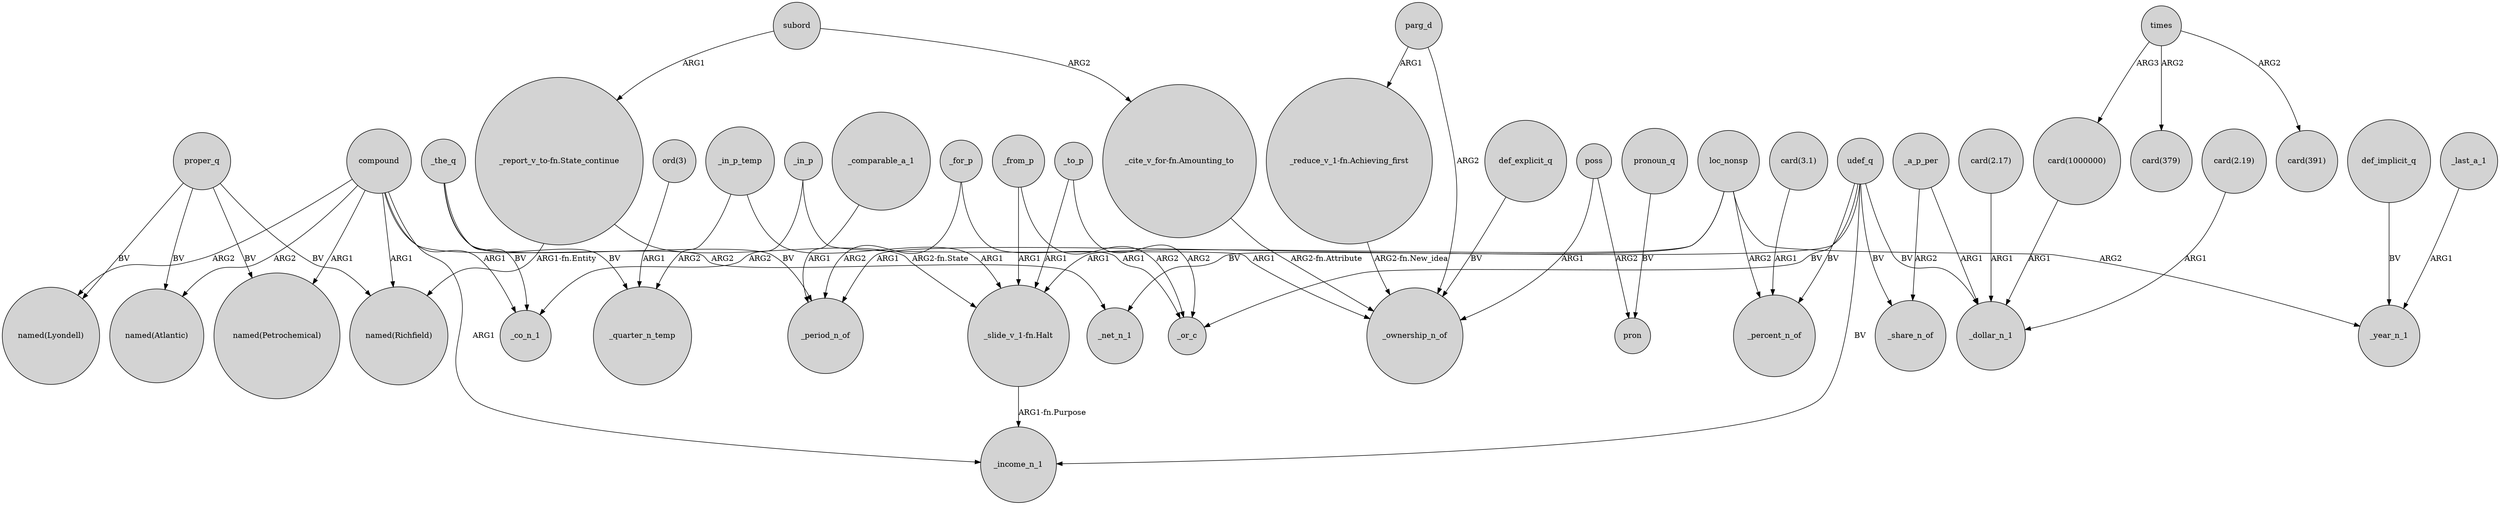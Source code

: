 digraph {
	node [shape=circle style=filled]
	_to_p -> _or_c [label=ARG2]
	_in_p_temp -> _quarter_n_temp [label=ARG2]
	compound -> "named(Lyondell)" [label=ARG2]
	compound -> _net_n_1 [label=ARG2]
	"ord(3)" -> _quarter_n_temp [label=ARG1]
	_for_p -> _or_c [label=ARG1]
	_in_p_temp -> "_slide_v_1-fn.Halt" [label=ARG1]
	subord -> "_cite_v_for-fn.Amounting_to" [label=ARG2]
	proper_q -> "named(Atlantic)" [label=BV]
	"card(2.17)" -> _dollar_n_1 [label=ARG1]
	compound -> _co_n_1 [label=ARG1]
	subord -> "_report_v_to-fn.State_continue" [label=ARG1]
	def_implicit_q -> _year_n_1 [label=BV]
	_in_p -> _co_n_1 [label=ARG2]
	loc_nonsp -> "_slide_v_1-fn.Halt" [label=ARG1]
	udef_q -> _income_n_1 [label=BV]
	_the_q -> _quarter_n_temp [label=BV]
	"card(2.19)" -> _dollar_n_1 [label=ARG1]
	"card(3.1)" -> _percent_n_of [label=ARG1]
	times -> "card(1000000)" [label=ARG3]
	_in_p -> _ownership_n_of [label=ARG1]
	proper_q -> "named(Petrochemical)" [label=BV]
	compound -> "named(Petrochemical)" [label=ARG1]
	proper_q -> "named(Lyondell)" [label=BV]
	loc_nonsp -> _year_n_1 [label=ARG2]
	udef_q -> _or_c [label=BV]
	_the_q -> _co_n_1 [label=BV]
	pronoun_q -> pron [label=BV]
	poss -> pron [label=ARG2]
	def_explicit_q -> _ownership_n_of [label=BV]
	compound -> _income_n_1 [label=ARG1]
	_a_p_per -> _share_n_of [label=ARG2]
	"_report_v_to-fn.State_continue" -> "_slide_v_1-fn.Halt" [label="ARG2-fn.State"]
	udef_q -> _percent_n_of [label=BV]
	"_reduce_v_1-fn.Achieving_first" -> _ownership_n_of [label="ARG2-fn.New_idea"]
	udef_q -> _share_n_of [label=BV]
	udef_q -> _net_n_1 [label=BV]
	_last_a_1 -> _year_n_1 [label=ARG1]
	udef_q -> _dollar_n_1 [label=BV]
	proper_q -> "named(Richfield)" [label=BV]
	"card(1000000)" -> _dollar_n_1 [label=ARG1]
	compound -> "named(Atlantic)" [label=ARG2]
	times -> "card(379)" [label=ARG2]
	_for_p -> _period_n_of [label=ARG2]
	_from_p -> _or_c [label=ARG2]
	_from_p -> "_slide_v_1-fn.Halt" [label=ARG1]
	_a_p_per -> _dollar_n_1 [label=ARG1]
	parg_d -> "_reduce_v_1-fn.Achieving_first" [label=ARG1]
	compound -> "named(Richfield)" [label=ARG1]
	"_cite_v_for-fn.Amounting_to" -> _ownership_n_of [label="ARG2-fn.Attribute"]
	poss -> _ownership_n_of [label=ARG1]
	"_slide_v_1-fn.Halt" -> _income_n_1 [label="ARG1-fn.Purpose"]
	_the_q -> _period_n_of [label=BV]
	loc_nonsp -> _period_n_of [label=ARG1]
	parg_d -> _ownership_n_of [label=ARG2]
	times -> "card(391)" [label=ARG2]
	_comparable_a_1 -> _period_n_of [label=ARG1]
	"_report_v_to-fn.State_continue" -> "named(Richfield)" [label="ARG1-fn.Entity"]
	_to_p -> "_slide_v_1-fn.Halt" [label=ARG1]
	loc_nonsp -> _percent_n_of [label=ARG2]
}
